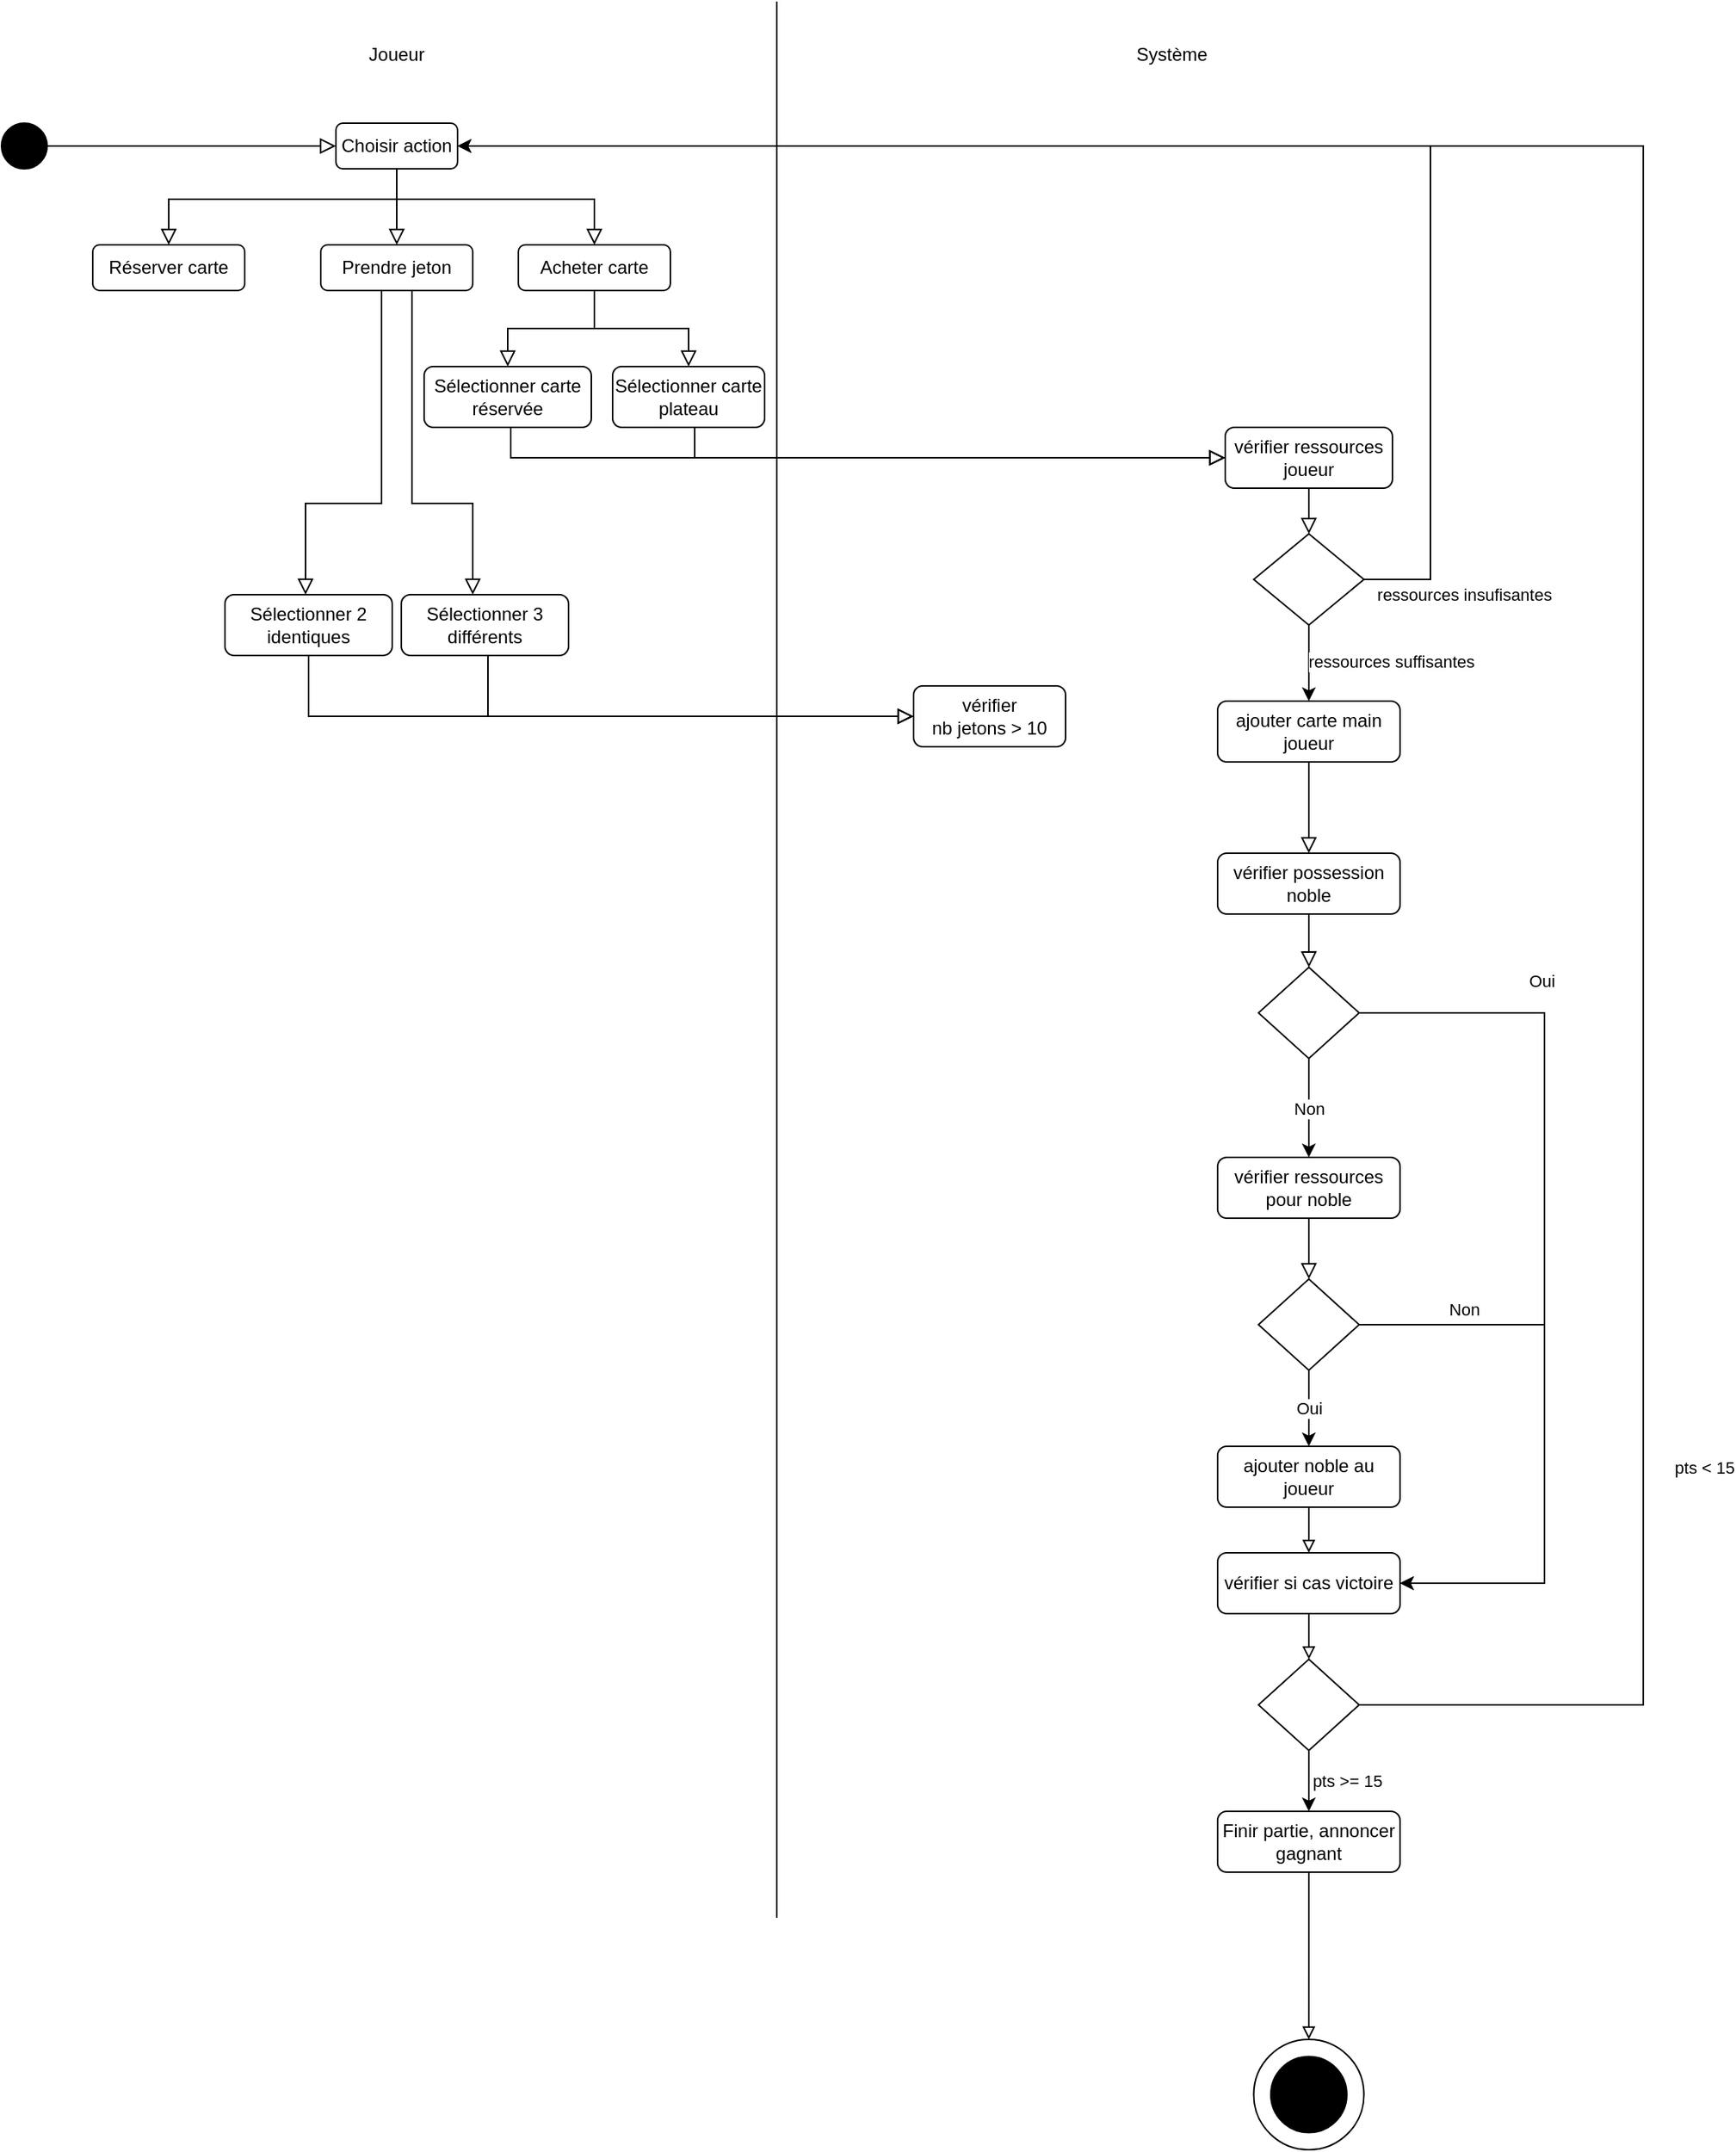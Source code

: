 <mxfile version="22.1.3" type="github">
  <diagram id="C5RBs43oDa-KdzZeNtuy" name="Page-1">
    <mxGraphModel dx="1667" dy="1659" grid="1" gridSize="10" guides="1" tooltips="1" connect="1" arrows="1" fold="1" page="1" pageScale="1" pageWidth="827" pageHeight="1169" math="0" shadow="0">
      <root>
        <mxCell id="WIyWlLk6GJQsqaUBKTNV-0" />
        <mxCell id="WIyWlLk6GJQsqaUBKTNV-1" parent="WIyWlLk6GJQsqaUBKTNV-0" />
        <mxCell id="WIyWlLk6GJQsqaUBKTNV-2" value="" style="rounded=0;html=1;jettySize=auto;orthogonalLoop=1;fontSize=11;endArrow=block;endFill=0;endSize=8;strokeWidth=1;shadow=0;labelBackgroundColor=none;edgeStyle=orthogonalEdgeStyle;" parent="WIyWlLk6GJQsqaUBKTNV-1" source="WIyWlLk6GJQsqaUBKTNV-3" target="WIyWlLk6GJQsqaUBKTNV-7" edge="1">
          <mxGeometry relative="1" as="geometry">
            <mxPoint x="50" y="90" as="targetPoint" />
            <Array as="points">
              <mxPoint x="-20" y="50" />
              <mxPoint x="110" y="50" />
            </Array>
          </mxGeometry>
        </mxCell>
        <mxCell id="WIyWlLk6GJQsqaUBKTNV-3" value="Choisir action" style="rounded=1;whiteSpace=wrap;html=1;fontSize=12;glass=0;strokeWidth=1;shadow=0;" parent="WIyWlLk6GJQsqaUBKTNV-1" vertex="1">
          <mxGeometry x="-60" width="80" height="30" as="geometry" />
        </mxCell>
        <mxCell id="WIyWlLk6GJQsqaUBKTNV-7" value="Acheter carte" style="rounded=1;whiteSpace=wrap;html=1;fontSize=12;glass=0;strokeWidth=1;shadow=0;" parent="WIyWlLk6GJQsqaUBKTNV-1" vertex="1">
          <mxGeometry x="60" y="80" width="100" height="30" as="geometry" />
        </mxCell>
        <mxCell id="enHVpY441fStGtkDG_Y8-0" value="" style="ellipse;whiteSpace=wrap;html=1;aspect=fixed;fillColor=#000000;" parent="WIyWlLk6GJQsqaUBKTNV-1" vertex="1">
          <mxGeometry x="-280" width="30" height="30" as="geometry" />
        </mxCell>
        <mxCell id="enHVpY441fStGtkDG_Y8-1" value="" style="rounded=0;html=1;jettySize=auto;orthogonalLoop=1;fontSize=11;endArrow=block;endFill=0;endSize=8;strokeWidth=1;shadow=0;labelBackgroundColor=none;edgeStyle=orthogonalEdgeStyle;" parent="WIyWlLk6GJQsqaUBKTNV-1" source="enHVpY441fStGtkDG_Y8-0" target="WIyWlLk6GJQsqaUBKTNV-3" edge="1">
          <mxGeometry relative="1" as="geometry">
            <mxPoint x="-50" y="125" as="sourcePoint" />
            <mxPoint x="-50" y="175" as="targetPoint" />
          </mxGeometry>
        </mxCell>
        <mxCell id="Eacr9_k-0uvhscIPPzIO-0" value="Joueur" style="text;html=1;strokeColor=none;fillColor=none;align=center;verticalAlign=middle;whiteSpace=wrap;rounded=0;" vertex="1" parent="WIyWlLk6GJQsqaUBKTNV-1">
          <mxGeometry x="-50" y="-60" width="60" height="30" as="geometry" />
        </mxCell>
        <mxCell id="Eacr9_k-0uvhscIPPzIO-1" value="Système" style="text;html=1;strokeColor=none;fillColor=none;align=center;verticalAlign=middle;whiteSpace=wrap;rounded=0;" vertex="1" parent="WIyWlLk6GJQsqaUBKTNV-1">
          <mxGeometry x="460" y="-60" width="60" height="30" as="geometry" />
        </mxCell>
        <mxCell id="Eacr9_k-0uvhscIPPzIO-2" value="" style="endArrow=none;html=1;rounded=0;" edge="1" parent="WIyWlLk6GJQsqaUBKTNV-1">
          <mxGeometry width="50" height="50" relative="1" as="geometry">
            <mxPoint x="230" y="1180" as="sourcePoint" />
            <mxPoint x="230" y="-80" as="targetPoint" />
          </mxGeometry>
        </mxCell>
        <mxCell id="Eacr9_k-0uvhscIPPzIO-3" value="Prendre jeton" style="rounded=1;whiteSpace=wrap;html=1;fontSize=12;glass=0;strokeWidth=1;shadow=0;" vertex="1" parent="WIyWlLk6GJQsqaUBKTNV-1">
          <mxGeometry x="-70" y="80" width="100" height="30" as="geometry" />
        </mxCell>
        <mxCell id="Eacr9_k-0uvhscIPPzIO-4" value="" style="rounded=0;html=1;jettySize=auto;orthogonalLoop=1;fontSize=11;endArrow=block;endFill=0;endSize=8;strokeWidth=1;shadow=0;labelBackgroundColor=none;edgeStyle=orthogonalEdgeStyle;" edge="1" parent="WIyWlLk6GJQsqaUBKTNV-1" source="WIyWlLk6GJQsqaUBKTNV-3" target="Eacr9_k-0uvhscIPPzIO-3">
          <mxGeometry relative="1" as="geometry">
            <mxPoint x="60" y="45" as="sourcePoint" />
            <mxPoint x="130" y="90" as="targetPoint" />
            <Array as="points">
              <mxPoint x="-20" y="40" />
              <mxPoint x="-20" y="40" />
            </Array>
          </mxGeometry>
        </mxCell>
        <mxCell id="Eacr9_k-0uvhscIPPzIO-5" value="Réserver carte" style="rounded=1;whiteSpace=wrap;html=1;fontSize=12;glass=0;strokeWidth=1;shadow=0;" vertex="1" parent="WIyWlLk6GJQsqaUBKTNV-1">
          <mxGeometry x="-220" y="80" width="100" height="30" as="geometry" />
        </mxCell>
        <mxCell id="Eacr9_k-0uvhscIPPzIO-6" value="" style="rounded=0;html=1;jettySize=auto;orthogonalLoop=1;fontSize=11;endArrow=block;endFill=0;endSize=8;strokeWidth=1;shadow=0;labelBackgroundColor=none;edgeStyle=orthogonalEdgeStyle;" edge="1" parent="WIyWlLk6GJQsqaUBKTNV-1" source="WIyWlLk6GJQsqaUBKTNV-3" target="Eacr9_k-0uvhscIPPzIO-5">
          <mxGeometry relative="1" as="geometry">
            <mxPoint x="60" y="45" as="sourcePoint" />
            <mxPoint x="-10" y="90" as="targetPoint" />
            <Array as="points">
              <mxPoint x="-20" y="50" />
              <mxPoint x="-170" y="50" />
            </Array>
          </mxGeometry>
        </mxCell>
        <mxCell id="Eacr9_k-0uvhscIPPzIO-9" value="Sélectionner carte plateau" style="rounded=1;whiteSpace=wrap;html=1;fontSize=12;glass=0;strokeWidth=1;shadow=0;" vertex="1" parent="WIyWlLk6GJQsqaUBKTNV-1">
          <mxGeometry x="122" y="160" width="100" height="40" as="geometry" />
        </mxCell>
        <mxCell id="Eacr9_k-0uvhscIPPzIO-10" value="" style="rounded=0;html=1;jettySize=auto;orthogonalLoop=1;fontSize=11;endArrow=block;endFill=0;endSize=8;strokeWidth=1;shadow=0;labelBackgroundColor=none;edgeStyle=orthogonalEdgeStyle;" edge="1" parent="WIyWlLk6GJQsqaUBKTNV-1" source="WIyWlLk6GJQsqaUBKTNV-7" target="Eacr9_k-0uvhscIPPzIO-9">
          <mxGeometry y="20" relative="1" as="geometry">
            <mxPoint as="offset" />
            <mxPoint x="60" y="160" as="sourcePoint" />
            <mxPoint x="60" y="300" as="targetPoint" />
          </mxGeometry>
        </mxCell>
        <mxCell id="Eacr9_k-0uvhscIPPzIO-11" value="Sélectionner carte réservée" style="rounded=1;whiteSpace=wrap;html=1;fontSize=12;glass=0;strokeWidth=1;shadow=0;" vertex="1" parent="WIyWlLk6GJQsqaUBKTNV-1">
          <mxGeometry x="-2" y="160" width="110" height="40" as="geometry" />
        </mxCell>
        <mxCell id="Eacr9_k-0uvhscIPPzIO-13" value="" style="rounded=0;html=1;jettySize=auto;orthogonalLoop=1;fontSize=11;endArrow=block;endFill=0;endSize=8;strokeWidth=1;shadow=0;labelBackgroundColor=none;edgeStyle=orthogonalEdgeStyle;" edge="1" parent="WIyWlLk6GJQsqaUBKTNV-1" source="WIyWlLk6GJQsqaUBKTNV-7" target="Eacr9_k-0uvhscIPPzIO-11">
          <mxGeometry y="20" relative="1" as="geometry">
            <mxPoint as="offset" />
            <mxPoint x="60" y="160" as="sourcePoint" />
            <mxPoint x="60" y="300" as="targetPoint" />
          </mxGeometry>
        </mxCell>
        <mxCell id="Eacr9_k-0uvhscIPPzIO-14" value="vérifier ressources joueur" style="rounded=1;whiteSpace=wrap;html=1;fontSize=12;glass=0;strokeWidth=1;shadow=0;" vertex="1" parent="WIyWlLk6GJQsqaUBKTNV-1">
          <mxGeometry x="525" y="200" width="110" height="40" as="geometry" />
        </mxCell>
        <mxCell id="Eacr9_k-0uvhscIPPzIO-15" value="" style="rounded=0;html=1;jettySize=auto;orthogonalLoop=1;fontSize=11;endArrow=block;endFill=0;endSize=8;strokeWidth=1;shadow=0;labelBackgroundColor=none;edgeStyle=orthogonalEdgeStyle;" edge="1" parent="WIyWlLk6GJQsqaUBKTNV-1" source="Eacr9_k-0uvhscIPPzIO-11" target="Eacr9_k-0uvhscIPPzIO-14">
          <mxGeometry y="20" relative="1" as="geometry">
            <mxPoint as="offset" />
            <mxPoint x="120" y="120" as="sourcePoint" />
            <mxPoint x="65" y="170" as="targetPoint" />
            <Array as="points">
              <mxPoint x="55" y="220" />
            </Array>
          </mxGeometry>
        </mxCell>
        <mxCell id="Eacr9_k-0uvhscIPPzIO-16" value="" style="rounded=0;html=1;jettySize=auto;orthogonalLoop=1;fontSize=11;endArrow=block;endFill=0;endSize=8;strokeWidth=1;shadow=0;labelBackgroundColor=none;edgeStyle=orthogonalEdgeStyle;" edge="1" parent="WIyWlLk6GJQsqaUBKTNV-1" source="Eacr9_k-0uvhscIPPzIO-9" target="Eacr9_k-0uvhscIPPzIO-14">
          <mxGeometry y="20" relative="1" as="geometry">
            <mxPoint as="offset" />
            <mxPoint x="65" y="210" as="sourcePoint" />
            <mxPoint x="300" y="230" as="targetPoint" />
            <Array as="points">
              <mxPoint x="176" y="220" />
            </Array>
          </mxGeometry>
        </mxCell>
        <mxCell id="Eacr9_k-0uvhscIPPzIO-21" style="edgeStyle=orthogonalEdgeStyle;rounded=0;orthogonalLoop=1;jettySize=auto;html=1;exitX=1;exitY=0.5;exitDx=0;exitDy=0;" edge="1" parent="WIyWlLk6GJQsqaUBKTNV-1" source="Eacr9_k-0uvhscIPPzIO-18" target="WIyWlLk6GJQsqaUBKTNV-3">
          <mxGeometry relative="1" as="geometry">
            <Array as="points">
              <mxPoint x="660" y="300" />
              <mxPoint x="660" y="15" />
            </Array>
          </mxGeometry>
        </mxCell>
        <mxCell id="Eacr9_k-0uvhscIPPzIO-22" value="ressources insufisantes" style="edgeLabel;html=1;align=center;verticalAlign=middle;resizable=0;points=[];" vertex="1" connectable="0" parent="Eacr9_k-0uvhscIPPzIO-21">
          <mxGeometry x="-0.938" y="3" relative="1" as="geometry">
            <mxPoint x="35" y="13" as="offset" />
          </mxGeometry>
        </mxCell>
        <mxCell id="Eacr9_k-0uvhscIPPzIO-23" value="ressources suffisantes" style="edgeStyle=orthogonalEdgeStyle;rounded=0;orthogonalLoop=1;jettySize=auto;html=1;exitX=0.5;exitY=1;exitDx=0;exitDy=0;" edge="1" parent="WIyWlLk6GJQsqaUBKTNV-1" source="Eacr9_k-0uvhscIPPzIO-18" target="Eacr9_k-0uvhscIPPzIO-24">
          <mxGeometry x="0.013" y="54" relative="1" as="geometry">
            <mxPoint x="580" y="380" as="targetPoint" />
            <mxPoint y="-2" as="offset" />
          </mxGeometry>
        </mxCell>
        <mxCell id="Eacr9_k-0uvhscIPPzIO-18" value="" style="rhombus;whiteSpace=wrap;html=1;shadow=0;fontFamily=Helvetica;fontSize=12;align=center;strokeWidth=1;spacing=6;spacingTop=-4;" vertex="1" parent="WIyWlLk6GJQsqaUBKTNV-1">
          <mxGeometry x="543.75" y="270" width="72.5" height="60" as="geometry" />
        </mxCell>
        <mxCell id="Eacr9_k-0uvhscIPPzIO-19" value="" style="edgeStyle=orthogonalEdgeStyle;rounded=0;html=1;jettySize=auto;orthogonalLoop=1;fontSize=11;endArrow=block;endFill=0;endSize=8;strokeWidth=1;shadow=0;labelBackgroundColor=none;" edge="1" parent="WIyWlLk6GJQsqaUBKTNV-1" source="Eacr9_k-0uvhscIPPzIO-14" target="Eacr9_k-0uvhscIPPzIO-18">
          <mxGeometry y="10" relative="1" as="geometry">
            <mxPoint as="offset" />
            <mxPoint x="355" y="350" as="sourcePoint" />
            <mxPoint x="405" y="350" as="targetPoint" />
          </mxGeometry>
        </mxCell>
        <mxCell id="Eacr9_k-0uvhscIPPzIO-24" value="ajouter carte main joueur" style="rounded=1;whiteSpace=wrap;html=1;fontSize=12;glass=0;strokeWidth=1;shadow=0;" vertex="1" parent="WIyWlLk6GJQsqaUBKTNV-1">
          <mxGeometry x="520" y="380" width="120" height="40" as="geometry" />
        </mxCell>
        <mxCell id="Eacr9_k-0uvhscIPPzIO-25" value="" style="rounded=0;html=1;jettySize=auto;orthogonalLoop=1;fontSize=11;endArrow=block;endFill=0;endSize=8;strokeWidth=1;shadow=0;labelBackgroundColor=none;edgeStyle=orthogonalEdgeStyle;" edge="1" parent="WIyWlLk6GJQsqaUBKTNV-1" source="Eacr9_k-0uvhscIPPzIO-24" target="Eacr9_k-0uvhscIPPzIO-26">
          <mxGeometry x="0.333" y="20" relative="1" as="geometry">
            <mxPoint as="offset" />
            <mxPoint x="555" y="440" as="sourcePoint" />
            <mxPoint x="585" y="520" as="targetPoint" />
          </mxGeometry>
        </mxCell>
        <mxCell id="Eacr9_k-0uvhscIPPzIO-26" value="vérifier possession noble" style="rounded=1;whiteSpace=wrap;html=1;fontSize=12;glass=0;strokeWidth=1;shadow=0;" vertex="1" parent="WIyWlLk6GJQsqaUBKTNV-1">
          <mxGeometry x="520" y="480" width="120" height="40" as="geometry" />
        </mxCell>
        <mxCell id="Eacr9_k-0uvhscIPPzIO-31" value="Oui" style="edgeStyle=orthogonalEdgeStyle;rounded=0;orthogonalLoop=1;jettySize=auto;html=1;exitX=1;exitY=0.5;exitDx=0;exitDy=0;" edge="1" parent="WIyWlLk6GJQsqaUBKTNV-1" source="Eacr9_k-0uvhscIPPzIO-27" target="Eacr9_k-0uvhscIPPzIO-40">
          <mxGeometry x="-0.594" y="20" relative="1" as="geometry">
            <mxPoint x="775" y="850" as="targetPoint" />
            <Array as="points">
              <mxPoint x="735" y="585" />
              <mxPoint x="735" y="960" />
            </Array>
            <mxPoint y="-1" as="offset" />
          </mxGeometry>
        </mxCell>
        <mxCell id="Eacr9_k-0uvhscIPPzIO-32" value="Non" style="edgeStyle=orthogonalEdgeStyle;rounded=0;orthogonalLoop=1;jettySize=auto;html=1;exitX=0.5;exitY=1;exitDx=0;exitDy=0;" edge="1" parent="WIyWlLk6GJQsqaUBKTNV-1" source="Eacr9_k-0uvhscIPPzIO-27" target="Eacr9_k-0uvhscIPPzIO-33">
          <mxGeometry relative="1" as="geometry">
            <mxPoint x="580" y="660" as="targetPoint" />
          </mxGeometry>
        </mxCell>
        <mxCell id="Eacr9_k-0uvhscIPPzIO-27" value="" style="rhombus;whiteSpace=wrap;html=1;shadow=0;fontFamily=Helvetica;fontSize=12;align=center;strokeWidth=1;spacing=6;spacingTop=-4;" vertex="1" parent="WIyWlLk6GJQsqaUBKTNV-1">
          <mxGeometry x="546.87" y="555" width="66.25" height="60" as="geometry" />
        </mxCell>
        <mxCell id="Eacr9_k-0uvhscIPPzIO-28" value="" style="rounded=0;html=1;jettySize=auto;orthogonalLoop=1;fontSize=11;endArrow=block;endFill=0;endSize=8;strokeWidth=1;shadow=0;labelBackgroundColor=none;edgeStyle=orthogonalEdgeStyle;" edge="1" parent="WIyWlLk6GJQsqaUBKTNV-1" source="Eacr9_k-0uvhscIPPzIO-26" target="Eacr9_k-0uvhscIPPzIO-27">
          <mxGeometry x="0.333" y="20" relative="1" as="geometry">
            <mxPoint as="offset" />
            <mxPoint x="590" y="430" as="sourcePoint" />
            <mxPoint x="590" y="490" as="targetPoint" />
          </mxGeometry>
        </mxCell>
        <mxCell id="Eacr9_k-0uvhscIPPzIO-33" value="vérifier ressources pour noble" style="rounded=1;whiteSpace=wrap;html=1;fontSize=12;glass=0;strokeWidth=1;shadow=0;" vertex="1" parent="WIyWlLk6GJQsqaUBKTNV-1">
          <mxGeometry x="519.99" y="680" width="120" height="40" as="geometry" />
        </mxCell>
        <mxCell id="Eacr9_k-0uvhscIPPzIO-36" value="Oui" style="edgeStyle=orthogonalEdgeStyle;rounded=0;orthogonalLoop=1;jettySize=auto;html=1;exitX=0.5;exitY=1;exitDx=0;exitDy=0;" edge="1" parent="WIyWlLk6GJQsqaUBKTNV-1" source="Eacr9_k-0uvhscIPPzIO-34" target="Eacr9_k-0uvhscIPPzIO-38">
          <mxGeometry relative="1" as="geometry">
            <mxPoint x="580" y="860" as="targetPoint" />
          </mxGeometry>
        </mxCell>
        <mxCell id="Eacr9_k-0uvhscIPPzIO-37" value="Non" style="edgeStyle=orthogonalEdgeStyle;rounded=0;orthogonalLoop=1;jettySize=auto;html=1;exitX=1;exitY=0.5;exitDx=0;exitDy=0;" edge="1" parent="WIyWlLk6GJQsqaUBKTNV-1" source="Eacr9_k-0uvhscIPPzIO-34" target="Eacr9_k-0uvhscIPPzIO-40">
          <mxGeometry x="-0.647" y="10" relative="1" as="geometry">
            <mxPoint x="735" y="790" as="targetPoint" />
            <Array as="points">
              <mxPoint x="735" y="790" />
              <mxPoint x="735" y="960" />
            </Array>
            <mxPoint as="offset" />
          </mxGeometry>
        </mxCell>
        <mxCell id="Eacr9_k-0uvhscIPPzIO-34" value="" style="rhombus;whiteSpace=wrap;html=1;shadow=0;fontFamily=Helvetica;fontSize=12;align=center;strokeWidth=1;spacing=6;spacingTop=-4;" vertex="1" parent="WIyWlLk6GJQsqaUBKTNV-1">
          <mxGeometry x="546.87" y="760" width="66.25" height="60" as="geometry" />
        </mxCell>
        <mxCell id="Eacr9_k-0uvhscIPPzIO-35" value="" style="rounded=0;html=1;jettySize=auto;orthogonalLoop=1;fontSize=11;endArrow=block;endFill=0;endSize=8;strokeWidth=1;shadow=0;labelBackgroundColor=none;edgeStyle=orthogonalEdgeStyle;" edge="1" parent="WIyWlLk6GJQsqaUBKTNV-1" source="Eacr9_k-0uvhscIPPzIO-33" target="Eacr9_k-0uvhscIPPzIO-34">
          <mxGeometry x="0.333" y="20" relative="1" as="geometry">
            <mxPoint as="offset" />
            <mxPoint x="590" y="530" as="sourcePoint" />
            <mxPoint x="590" y="565" as="targetPoint" />
          </mxGeometry>
        </mxCell>
        <mxCell id="Eacr9_k-0uvhscIPPzIO-38" value="ajouter noble au joueur" style="rounded=1;whiteSpace=wrap;html=1;fontSize=12;glass=0;strokeWidth=1;shadow=0;" vertex="1" parent="WIyWlLk6GJQsqaUBKTNV-1">
          <mxGeometry x="519.99" y="870" width="120" height="40" as="geometry" />
        </mxCell>
        <mxCell id="Eacr9_k-0uvhscIPPzIO-39" value="" style="edgeStyle=orthogonalEdgeStyle;rounded=0;orthogonalLoop=1;jettySize=auto;html=1;endArrow=block;endFill=0;" edge="1" parent="WIyWlLk6GJQsqaUBKTNV-1" source="Eacr9_k-0uvhscIPPzIO-38" target="Eacr9_k-0uvhscIPPzIO-40">
          <mxGeometry relative="1" as="geometry">
            <mxPoint x="580" y="970" as="targetPoint" />
            <mxPoint x="590" y="830" as="sourcePoint" />
          </mxGeometry>
        </mxCell>
        <mxCell id="Eacr9_k-0uvhscIPPzIO-40" value="vérifier si cas victoire" style="rounded=1;whiteSpace=wrap;html=1;fontSize=12;glass=0;strokeWidth=1;shadow=0;" vertex="1" parent="WIyWlLk6GJQsqaUBKTNV-1">
          <mxGeometry x="520" y="940" width="120" height="40" as="geometry" />
        </mxCell>
        <mxCell id="Eacr9_k-0uvhscIPPzIO-43" style="edgeStyle=orthogonalEdgeStyle;rounded=0;orthogonalLoop=1;jettySize=auto;html=1;exitX=1;exitY=0.5;exitDx=0;exitDy=0;" edge="1" parent="WIyWlLk6GJQsqaUBKTNV-1" source="Eacr9_k-0uvhscIPPzIO-41" target="WIyWlLk6GJQsqaUBKTNV-3">
          <mxGeometry relative="1" as="geometry">
            <mxPoint x="160" y="510" as="targetPoint" />
            <Array as="points">
              <mxPoint x="800" y="1040" />
              <mxPoint x="800" y="15" />
            </Array>
          </mxGeometry>
        </mxCell>
        <mxCell id="Eacr9_k-0uvhscIPPzIO-50" value="pts &amp;lt; 15" style="edgeLabel;html=1;align=center;verticalAlign=middle;resizable=0;points=[];" vertex="1" connectable="0" parent="Eacr9_k-0uvhscIPPzIO-43">
          <mxGeometry x="-0.226" y="-2" relative="1" as="geometry">
            <mxPoint x="38" y="428" as="offset" />
          </mxGeometry>
        </mxCell>
        <mxCell id="Eacr9_k-0uvhscIPPzIO-44" value="pts &amp;gt;= 15" style="edgeStyle=orthogonalEdgeStyle;rounded=0;orthogonalLoop=1;jettySize=auto;html=1;exitX=0.5;exitY=1;exitDx=0;exitDy=0;" edge="1" parent="WIyWlLk6GJQsqaUBKTNV-1" source="Eacr9_k-0uvhscIPPzIO-41" target="Eacr9_k-0uvhscIPPzIO-45">
          <mxGeometry y="25" relative="1" as="geometry">
            <mxPoint x="580" y="1130" as="targetPoint" />
            <mxPoint as="offset" />
          </mxGeometry>
        </mxCell>
        <mxCell id="Eacr9_k-0uvhscIPPzIO-41" value="" style="rhombus;whiteSpace=wrap;html=1;shadow=0;fontFamily=Helvetica;fontSize=12;align=center;strokeWidth=1;spacing=6;spacingTop=-4;" vertex="1" parent="WIyWlLk6GJQsqaUBKTNV-1">
          <mxGeometry x="546.87" y="1010" width="66.25" height="60" as="geometry" />
        </mxCell>
        <mxCell id="Eacr9_k-0uvhscIPPzIO-42" value="" style="edgeStyle=orthogonalEdgeStyle;rounded=0;orthogonalLoop=1;jettySize=auto;html=1;endArrow=block;endFill=0;" edge="1" parent="WIyWlLk6GJQsqaUBKTNV-1" source="Eacr9_k-0uvhscIPPzIO-40" target="Eacr9_k-0uvhscIPPzIO-41">
          <mxGeometry relative="1" as="geometry">
            <mxPoint x="590" y="970" as="targetPoint" />
            <mxPoint x="590" y="920" as="sourcePoint" />
          </mxGeometry>
        </mxCell>
        <mxCell id="Eacr9_k-0uvhscIPPzIO-45" value="Finir partie, annoncer gagnant" style="rounded=1;whiteSpace=wrap;html=1;fontSize=12;glass=0;strokeWidth=1;shadow=0;" vertex="1" parent="WIyWlLk6GJQsqaUBKTNV-1">
          <mxGeometry x="519.99" y="1110" width="120" height="40" as="geometry" />
        </mxCell>
        <mxCell id="Eacr9_k-0uvhscIPPzIO-49" value="" style="group" vertex="1" connectable="0" parent="WIyWlLk6GJQsqaUBKTNV-1">
          <mxGeometry x="543.74" y="1260" width="72.5" height="72.5" as="geometry" />
        </mxCell>
        <mxCell id="Eacr9_k-0uvhscIPPzIO-46" value="" style="ellipse;whiteSpace=wrap;html=1;aspect=fixed;fillColor=#000000;" vertex="1" parent="Eacr9_k-0uvhscIPPzIO-49">
          <mxGeometry x="11.25" y="11.25" width="50" height="50" as="geometry" />
        </mxCell>
        <mxCell id="Eacr9_k-0uvhscIPPzIO-48" value="" style="ellipse;whiteSpace=wrap;html=1;aspect=fixed;fillColor=none;" vertex="1" parent="Eacr9_k-0uvhscIPPzIO-49">
          <mxGeometry width="72.5" height="72.5" as="geometry" />
        </mxCell>
        <mxCell id="Eacr9_k-0uvhscIPPzIO-51" value="" style="edgeStyle=orthogonalEdgeStyle;rounded=0;orthogonalLoop=1;jettySize=auto;html=1;endArrow=block;endFill=0;" edge="1" parent="WIyWlLk6GJQsqaUBKTNV-1" source="Eacr9_k-0uvhscIPPzIO-45" target="Eacr9_k-0uvhscIPPzIO-48">
          <mxGeometry relative="1" as="geometry">
            <mxPoint x="590" y="1020" as="targetPoint" />
            <mxPoint x="590" y="990" as="sourcePoint" />
          </mxGeometry>
        </mxCell>
        <mxCell id="Eacr9_k-0uvhscIPPzIO-52" value="" style="rounded=0;html=1;jettySize=auto;orthogonalLoop=1;fontSize=11;endArrow=block;endFill=0;endSize=8;strokeWidth=1;shadow=0;labelBackgroundColor=none;edgeStyle=orthogonalEdgeStyle;" edge="1" parent="WIyWlLk6GJQsqaUBKTNV-1" source="Eacr9_k-0uvhscIPPzIO-3" target="Eacr9_k-0uvhscIPPzIO-53">
          <mxGeometry y="20" relative="1" as="geometry">
            <mxPoint as="offset" />
            <mxPoint x="120" y="120" as="sourcePoint" />
            <mxPoint x="360" y="140" as="targetPoint" />
            <Array as="points">
              <mxPoint x="-30" y="250" />
              <mxPoint x="-80" y="250" />
            </Array>
          </mxGeometry>
        </mxCell>
        <mxCell id="Eacr9_k-0uvhscIPPzIO-53" value="Sélectionner 2 identiques" style="rounded=1;whiteSpace=wrap;html=1;fontSize=12;glass=0;strokeWidth=1;shadow=0;" vertex="1" parent="WIyWlLk6GJQsqaUBKTNV-1">
          <mxGeometry x="-133" y="310" width="110" height="40" as="geometry" />
        </mxCell>
        <mxCell id="Eacr9_k-0uvhscIPPzIO-54" value="Sélectionner 3 différents" style="rounded=1;whiteSpace=wrap;html=1;fontSize=12;glass=0;strokeWidth=1;shadow=0;" vertex="1" parent="WIyWlLk6GJQsqaUBKTNV-1">
          <mxGeometry x="-17" y="310" width="110" height="40" as="geometry" />
        </mxCell>
        <mxCell id="Eacr9_k-0uvhscIPPzIO-55" value="" style="rounded=0;html=1;jettySize=auto;orthogonalLoop=1;fontSize=11;endArrow=block;endFill=0;endSize=8;strokeWidth=1;shadow=0;labelBackgroundColor=none;edgeStyle=orthogonalEdgeStyle;" edge="1" parent="WIyWlLk6GJQsqaUBKTNV-1" source="Eacr9_k-0uvhscIPPzIO-3" target="Eacr9_k-0uvhscIPPzIO-54">
          <mxGeometry y="20" relative="1" as="geometry">
            <mxPoint as="offset" />
            <mxPoint x="-10" y="50" as="sourcePoint" />
            <mxPoint x="-70" y="290" as="targetPoint" />
            <Array as="points">
              <mxPoint x="-10" y="250" />
              <mxPoint x="30" y="250" />
            </Array>
          </mxGeometry>
        </mxCell>
        <mxCell id="Eacr9_k-0uvhscIPPzIO-56" value="vérifier &lt;br&gt;nb jetons &amp;gt; 10" style="rounded=1;whiteSpace=wrap;html=1;fontSize=12;glass=0;strokeWidth=1;shadow=0;" vertex="1" parent="WIyWlLk6GJQsqaUBKTNV-1">
          <mxGeometry x="320" y="370" width="100" height="40" as="geometry" />
        </mxCell>
        <mxCell id="Eacr9_k-0uvhscIPPzIO-57" value="" style="rounded=0;html=1;jettySize=auto;orthogonalLoop=1;fontSize=11;endArrow=block;endFill=0;endSize=8;strokeWidth=1;shadow=0;labelBackgroundColor=none;edgeStyle=orthogonalEdgeStyle;" edge="1" parent="WIyWlLk6GJQsqaUBKTNV-1" source="Eacr9_k-0uvhscIPPzIO-54" target="Eacr9_k-0uvhscIPPzIO-56">
          <mxGeometry y="20" relative="1" as="geometry">
            <mxPoint as="offset" />
            <mxPoint y="120" as="sourcePoint" />
            <mxPoint x="40" y="320" as="targetPoint" />
            <Array as="points">
              <mxPoint x="40" y="390" />
            </Array>
          </mxGeometry>
        </mxCell>
        <mxCell id="Eacr9_k-0uvhscIPPzIO-58" value="" style="rounded=0;html=1;jettySize=auto;orthogonalLoop=1;fontSize=11;endArrow=block;endFill=0;endSize=8;strokeWidth=1;shadow=0;labelBackgroundColor=none;edgeStyle=orthogonalEdgeStyle;" edge="1" parent="WIyWlLk6GJQsqaUBKTNV-1" source="Eacr9_k-0uvhscIPPzIO-53" target="Eacr9_k-0uvhscIPPzIO-56">
          <mxGeometry y="20" relative="1" as="geometry">
            <mxPoint as="offset" />
            <mxPoint x="50" y="360" as="sourcePoint" />
            <mxPoint x="330" y="400" as="targetPoint" />
            <Array as="points">
              <mxPoint x="-78" y="390" />
            </Array>
          </mxGeometry>
        </mxCell>
      </root>
    </mxGraphModel>
  </diagram>
</mxfile>

